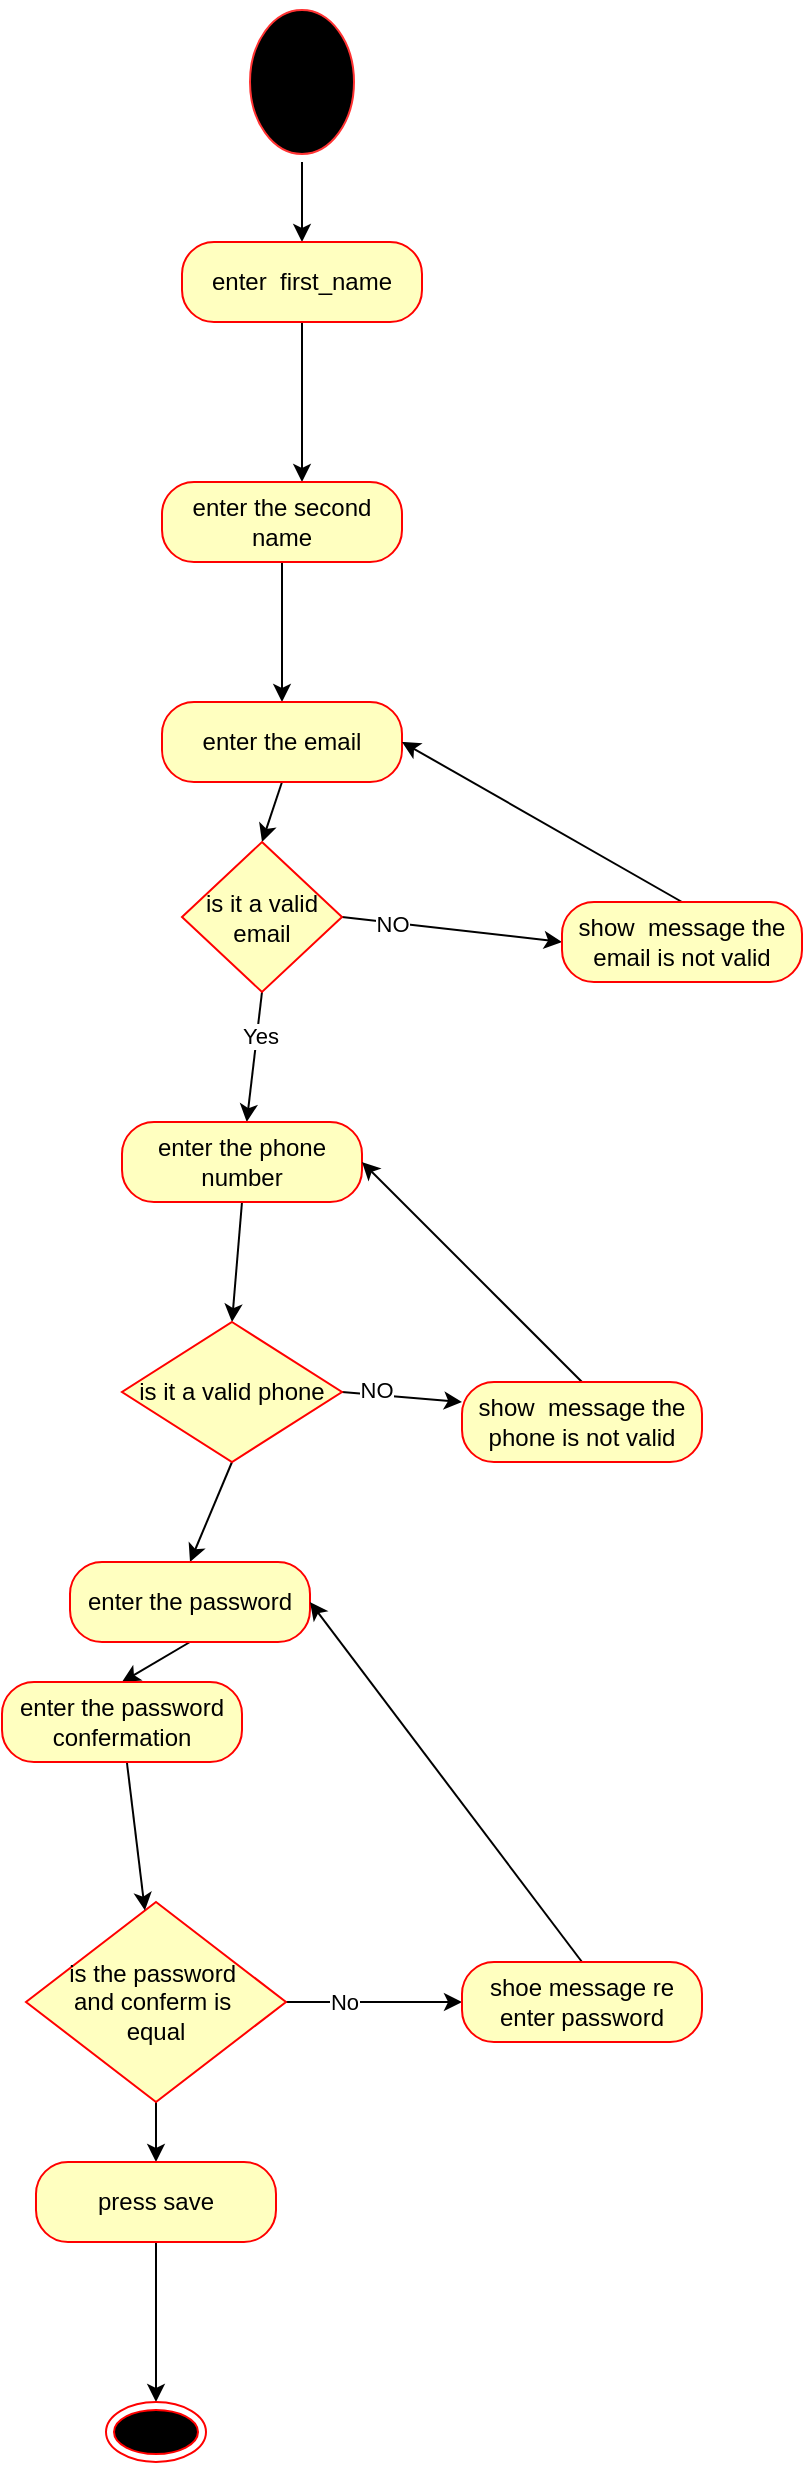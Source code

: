 <mxfile>
    <diagram id="y7TI80J5EMO2OL6Fuc2V" name="Page-1">
        <mxGraphModel dx="1294" dy="575" grid="1" gridSize="10" guides="1" tooltips="1" connect="1" arrows="1" fold="1" page="1" pageScale="1" pageWidth="827" pageHeight="1169" math="0" shadow="0">
            <root>
                <mxCell id="0"/>
                <mxCell id="1" parent="0"/>
                <mxCell id="13" style="edgeStyle=none;html=1;exitX=0.5;exitY=1;exitDx=0;exitDy=0;" edge="1" parent="1" source="2" target="4">
                    <mxGeometry relative="1" as="geometry"/>
                </mxCell>
                <mxCell id="2" value="" style="ellipse;html=1;shape=startState;fillColor=#000000;strokeColor=#FF3333;" vertex="1" parent="1">
                    <mxGeometry x="440" y="50" width="60" height="80" as="geometry"/>
                </mxCell>
                <mxCell id="12" style="edgeStyle=none;html=1;" edge="1" parent="1" source="4">
                    <mxGeometry relative="1" as="geometry">
                        <mxPoint x="470" y="290" as="targetPoint"/>
                    </mxGeometry>
                </mxCell>
                <mxCell id="4" value="enter&amp;nbsp; first_name" style="rounded=1;whiteSpace=wrap;html=1;arcSize=40;fontColor=#000000;fillColor=#ffffc0;strokeColor=#ff0000;" vertex="1" parent="1">
                    <mxGeometry x="410" y="170" width="120" height="40" as="geometry"/>
                </mxCell>
                <mxCell id="17" style="edgeStyle=none;html=1;exitX=0.5;exitY=1;exitDx=0;exitDy=0;entryX=0.5;entryY=0;entryDx=0;entryDy=0;" edge="1" parent="1" source="10" target="15">
                    <mxGeometry relative="1" as="geometry"/>
                </mxCell>
                <mxCell id="10" value="enter the second name" style="rounded=1;whiteSpace=wrap;html=1;arcSize=40;fontColor=#000000;fillColor=#ffffc0;strokeColor=#ff0000;" vertex="1" parent="1">
                    <mxGeometry x="400" y="290" width="120" height="40" as="geometry"/>
                </mxCell>
                <mxCell id="26" style="edgeStyle=none;html=1;exitX=0.5;exitY=1;exitDx=0;exitDy=0;entryX=0.5;entryY=0;entryDx=0;entryDy=0;strokeColor=#000000;" edge="1" parent="1" source="15" target="18">
                    <mxGeometry relative="1" as="geometry"/>
                </mxCell>
                <mxCell id="15" value="enter the email" style="rounded=1;whiteSpace=wrap;html=1;arcSize=40;fontColor=#000000;fillColor=#ffffc0;strokeColor=#ff0000;" vertex="1" parent="1">
                    <mxGeometry x="400" y="400" width="120" height="40" as="geometry"/>
                </mxCell>
                <mxCell id="24" style="edgeStyle=none;html=1;exitX=1;exitY=0.5;exitDx=0;exitDy=0;entryX=0;entryY=0.5;entryDx=0;entryDy=0;strokeColor=#000000;" edge="1" parent="1" source="18" target="21">
                    <mxGeometry relative="1" as="geometry"/>
                </mxCell>
                <mxCell id="25" value="NO" style="edgeLabel;html=1;align=center;verticalAlign=middle;resizable=0;points=[];" vertex="1" connectable="0" parent="24">
                    <mxGeometry x="-0.558" relative="1" as="geometry">
                        <mxPoint as="offset"/>
                    </mxGeometry>
                </mxCell>
                <mxCell id="29" style="edgeStyle=none;html=1;exitX=0.5;exitY=1;exitDx=0;exitDy=0;strokeColor=#000000;" edge="1" parent="1" source="18" target="27">
                    <mxGeometry relative="1" as="geometry"/>
                </mxCell>
                <mxCell id="30" value="Yes" style="edgeLabel;html=1;align=center;verticalAlign=middle;resizable=0;points=[];" vertex="1" connectable="0" parent="29">
                    <mxGeometry x="-0.344" y="2" relative="1" as="geometry">
                        <mxPoint x="-1" as="offset"/>
                    </mxGeometry>
                </mxCell>
                <mxCell id="18" value="is it a valid email" style="rhombus;whiteSpace=wrap;html=1;fillColor=#ffffc0;strokeColor=#ff0000;" vertex="1" parent="1">
                    <mxGeometry x="410" y="470" width="80" height="75" as="geometry"/>
                </mxCell>
                <mxCell id="23" style="edgeStyle=none;html=1;exitX=0.5;exitY=0;exitDx=0;exitDy=0;entryX=1;entryY=0.5;entryDx=0;entryDy=0;" edge="1" parent="1" source="21" target="15">
                    <mxGeometry relative="1" as="geometry"/>
                </mxCell>
                <mxCell id="21" value="show&amp;nbsp; message the email is not valid" style="rounded=1;whiteSpace=wrap;html=1;arcSize=40;fontColor=#000000;fillColor=#ffffc0;strokeColor=#ff0000;" vertex="1" parent="1">
                    <mxGeometry x="600" y="500" width="120" height="40" as="geometry"/>
                </mxCell>
                <mxCell id="37" style="edgeStyle=none;html=1;exitX=0.5;exitY=1;exitDx=0;exitDy=0;entryX=0.5;entryY=0;entryDx=0;entryDy=0;strokeColor=#000000;" edge="1" parent="1" source="27" target="34">
                    <mxGeometry relative="1" as="geometry"/>
                </mxCell>
                <mxCell id="27" value="enter the phone number" style="rounded=1;whiteSpace=wrap;html=1;arcSize=40;fontColor=#000000;fillColor=#ffffc0;strokeColor=#ff0000;" vertex="1" parent="1">
                    <mxGeometry x="380" y="610" width="120" height="40" as="geometry"/>
                </mxCell>
                <mxCell id="40" style="edgeStyle=none;html=1;exitX=1;exitY=0.5;exitDx=0;exitDy=0;entryX=0;entryY=0.25;entryDx=0;entryDy=0;strokeColor=#000000;" edge="1" parent="1" source="34" target="38">
                    <mxGeometry relative="1" as="geometry"/>
                </mxCell>
                <mxCell id="42" value="NO" style="edgeLabel;html=1;align=center;verticalAlign=middle;resizable=0;points=[];" vertex="1" connectable="0" parent="40">
                    <mxGeometry x="-0.435" y="3" relative="1" as="geometry">
                        <mxPoint as="offset"/>
                    </mxGeometry>
                </mxCell>
                <mxCell id="45" style="edgeStyle=none;html=1;exitX=0.5;exitY=1;exitDx=0;exitDy=0;entryX=0.5;entryY=0;entryDx=0;entryDy=0;strokeColor=#000000;" edge="1" parent="1" source="34" target="43">
                    <mxGeometry relative="1" as="geometry"/>
                </mxCell>
                <mxCell id="34" value="is it a valid phone" style="rhombus;whiteSpace=wrap;html=1;fillColor=#ffffc0;strokeColor=#ff0000;" vertex="1" parent="1">
                    <mxGeometry x="380" y="710" width="110" height="70" as="geometry"/>
                </mxCell>
                <mxCell id="41" style="edgeStyle=none;html=1;exitX=0.5;exitY=0;exitDx=0;exitDy=0;entryX=1;entryY=0.5;entryDx=0;entryDy=0;strokeColor=#000000;" edge="1" parent="1" source="38" target="27">
                    <mxGeometry relative="1" as="geometry"/>
                </mxCell>
                <mxCell id="38" value="show&amp;nbsp; message the phone is not valid" style="rounded=1;whiteSpace=wrap;html=1;arcSize=40;fontColor=#000000;fillColor=#ffffc0;strokeColor=#ff0000;" vertex="1" parent="1">
                    <mxGeometry x="550" y="740" width="120" height="40" as="geometry"/>
                </mxCell>
                <mxCell id="62" style="edgeStyle=none;html=1;exitX=0.5;exitY=1;exitDx=0;exitDy=0;entryX=0.5;entryY=0;entryDx=0;entryDy=0;strokeColor=#000000;" edge="1" parent="1" source="43" target="56">
                    <mxGeometry relative="1" as="geometry"/>
                </mxCell>
                <mxCell id="43" value="enter the password" style="rounded=1;whiteSpace=wrap;html=1;arcSize=40;fontColor=#000000;fillColor=#ffffc0;strokeColor=#ff0000;" vertex="1" parent="1">
                    <mxGeometry x="354" y="830" width="120" height="40" as="geometry"/>
                </mxCell>
                <mxCell id="59" style="edgeStyle=none;html=1;exitX=1;exitY=0.5;exitDx=0;exitDy=0;entryX=0;entryY=0.5;entryDx=0;entryDy=0;strokeColor=#000000;" edge="1" parent="1" source="49" target="52">
                    <mxGeometry relative="1" as="geometry"/>
                </mxCell>
                <mxCell id="60" value="No" style="edgeLabel;html=1;align=center;verticalAlign=middle;resizable=0;points=[];" vertex="1" connectable="0" parent="59">
                    <mxGeometry x="-0.348" relative="1" as="geometry">
                        <mxPoint as="offset"/>
                    </mxGeometry>
                </mxCell>
                <mxCell id="65" style="edgeStyle=none;html=1;exitX=0.5;exitY=1;exitDx=0;exitDy=0;entryX=0.5;entryY=0;entryDx=0;entryDy=0;strokeColor=#000000;" edge="1" parent="1" source="49" target="63">
                    <mxGeometry relative="1" as="geometry"/>
                </mxCell>
                <mxCell id="49" value="is the password&amp;nbsp;&lt;br&gt;and conferm is&amp;nbsp;&lt;br&gt;equal" style="rhombus;whiteSpace=wrap;html=1;fillColor=#ffffc0;strokeColor=#ff0000;" vertex="1" parent="1">
                    <mxGeometry x="332" y="1000" width="130" height="100" as="geometry"/>
                </mxCell>
                <mxCell id="61" style="edgeStyle=none;html=1;exitX=0.5;exitY=0;exitDx=0;exitDy=0;entryX=1;entryY=0.5;entryDx=0;entryDy=0;strokeColor=#000000;" edge="1" parent="1" source="52" target="43">
                    <mxGeometry relative="1" as="geometry"/>
                </mxCell>
                <mxCell id="52" value="shoe message re enter password" style="rounded=1;whiteSpace=wrap;html=1;arcSize=40;fontColor=#000000;fillColor=#ffffc0;strokeColor=#ff0000;" vertex="1" parent="1">
                    <mxGeometry x="550" y="1030" width="120" height="40" as="geometry"/>
                </mxCell>
                <mxCell id="58" value="" style="edgeStyle=none;html=1;strokeColor=#000000;" edge="1" parent="1" source="56" target="49">
                    <mxGeometry relative="1" as="geometry"/>
                </mxCell>
                <mxCell id="56" value="enter the password confermation" style="rounded=1;whiteSpace=wrap;html=1;arcSize=40;fontColor=#000000;fillColor=#ffffc0;strokeColor=#ff0000;" vertex="1" parent="1">
                    <mxGeometry x="320" y="890" width="120" height="40" as="geometry"/>
                </mxCell>
                <mxCell id="67" style="edgeStyle=none;html=1;exitX=0.5;exitY=1;exitDx=0;exitDy=0;strokeColor=#000000;entryX=0.5;entryY=0;entryDx=0;entryDy=0;" edge="1" parent="1" source="63" target="68">
                    <mxGeometry relative="1" as="geometry">
                        <mxPoint x="397" y="1220" as="targetPoint"/>
                    </mxGeometry>
                </mxCell>
                <mxCell id="63" value="press save" style="rounded=1;whiteSpace=wrap;html=1;arcSize=40;fontColor=#000000;fillColor=#ffffc0;strokeColor=#ff0000;" vertex="1" parent="1">
                    <mxGeometry x="337" y="1130" width="120" height="40" as="geometry"/>
                </mxCell>
                <mxCell id="68" value="" style="ellipse;html=1;shape=endState;fillColor=#000000;strokeColor=#ff0000;" vertex="1" parent="1">
                    <mxGeometry x="372" y="1250" width="50" height="30" as="geometry"/>
                </mxCell>
            </root>
        </mxGraphModel>
    </diagram>
</mxfile>